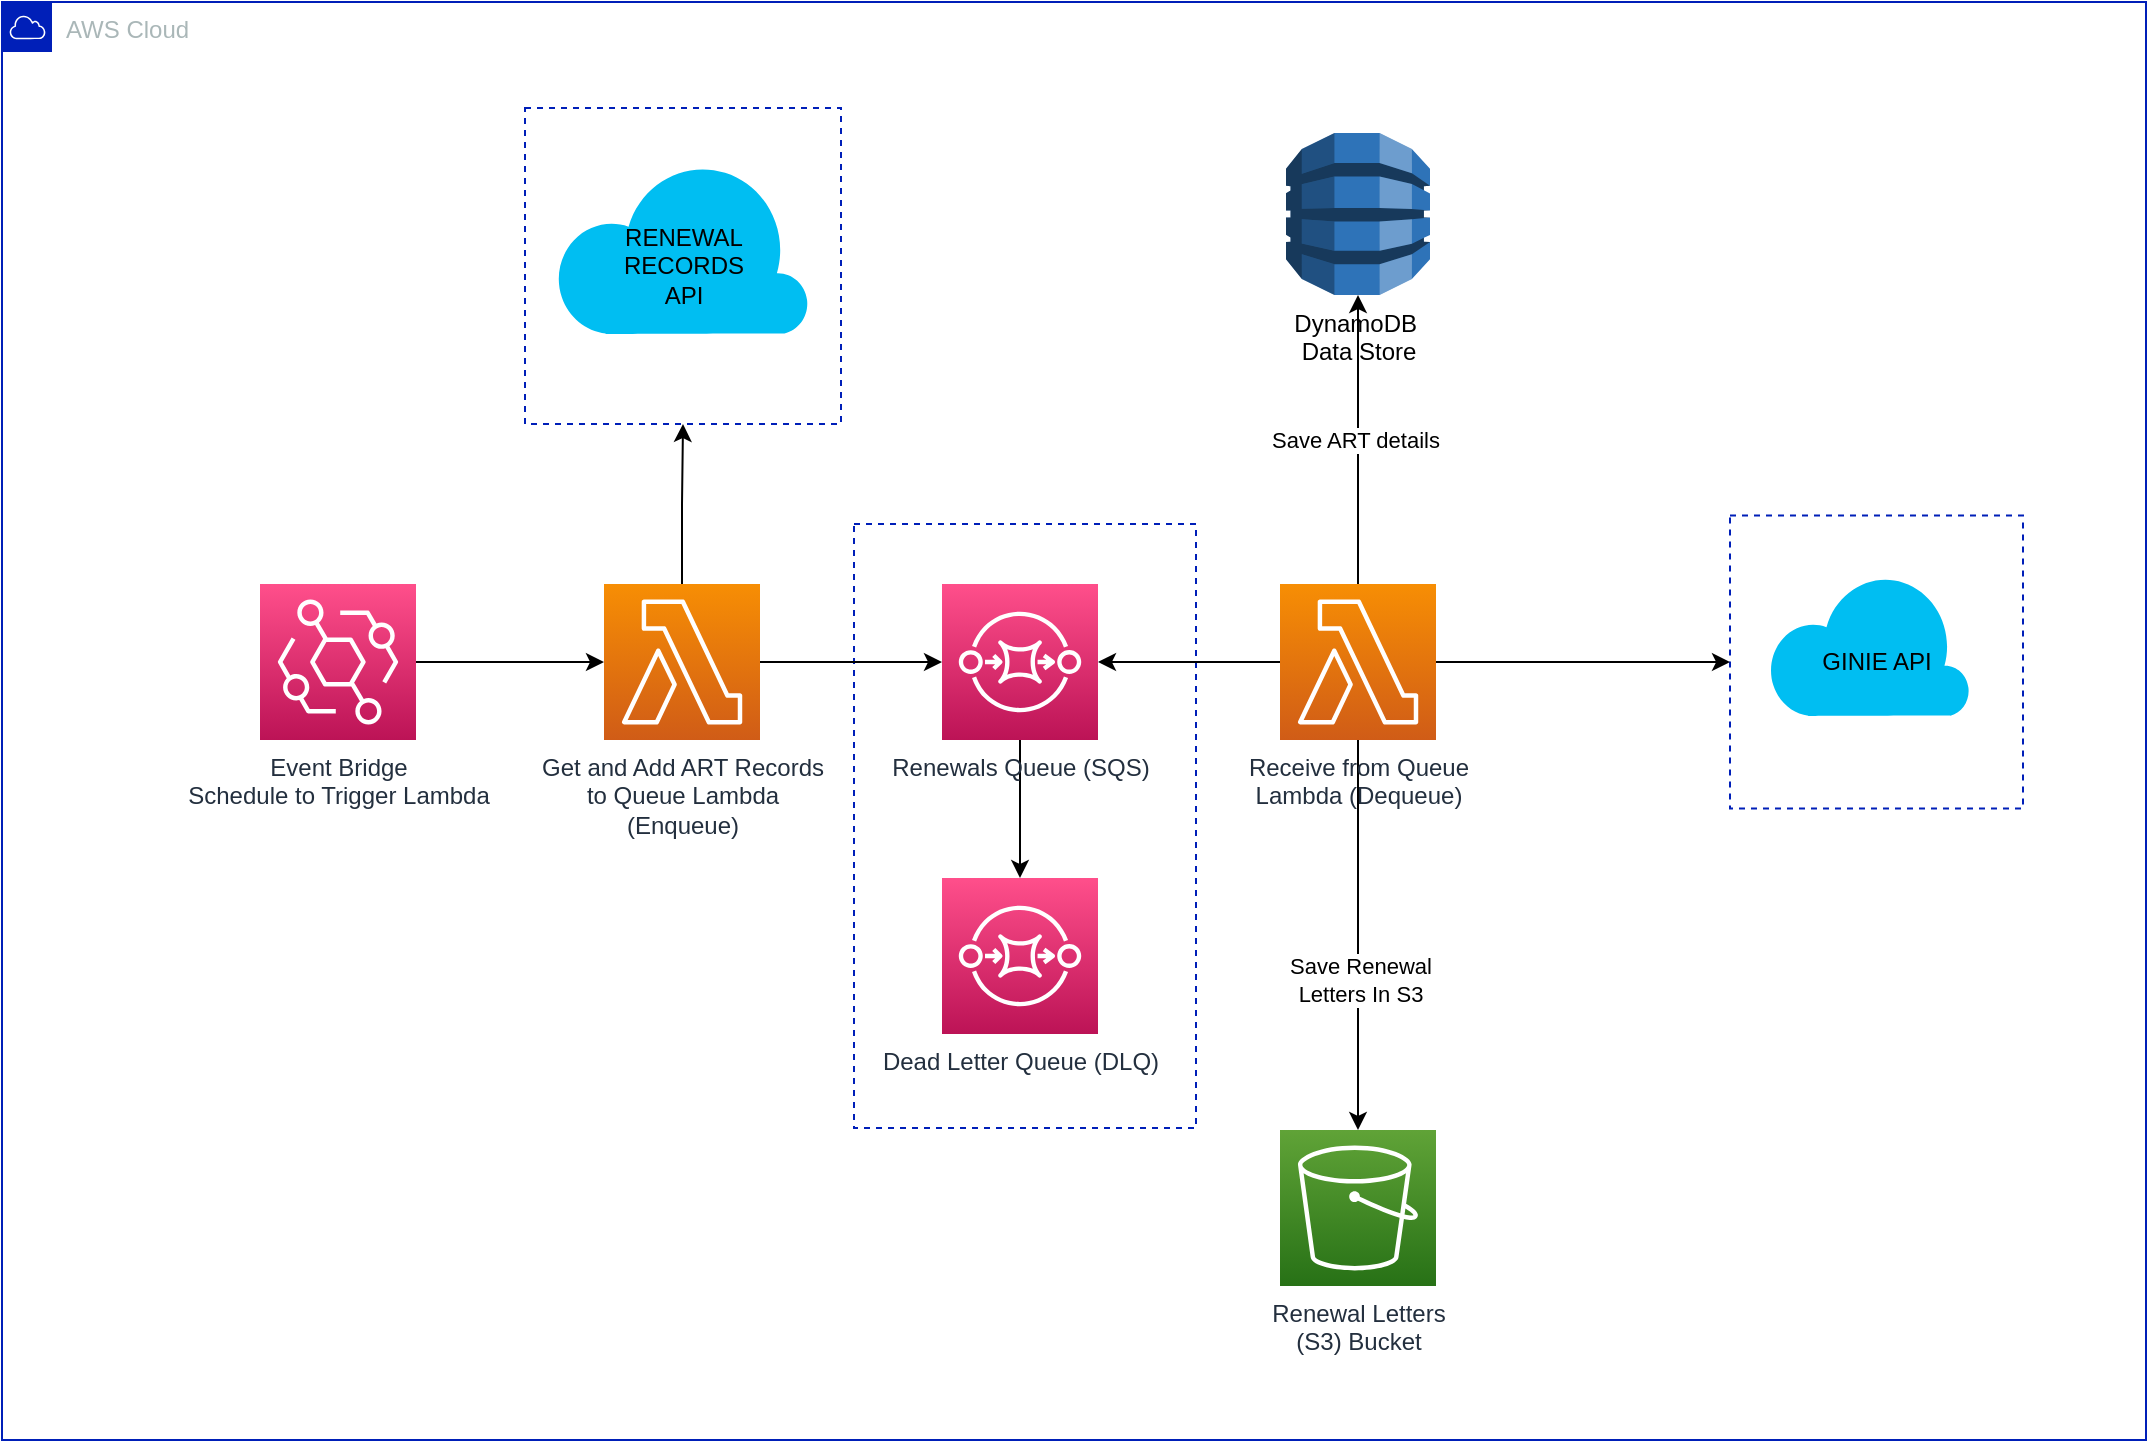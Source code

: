 <mxfile version="19.0.3" type="github">
  <diagram id="_CU-wkr0ECIHKamqSVVa" name="Page-1">
    <mxGraphModel dx="1186" dy="739" grid="0" gridSize="10" guides="1" tooltips="1" connect="1" arrows="1" fold="1" page="1" pageScale="1" pageWidth="1169" pageHeight="827" math="0" shadow="0">
      <root>
        <mxCell id="0" />
        <mxCell id="1" parent="0" />
        <mxCell id="0JvhRE2ABpZllp1g98fl-1" value="AWS Cloud" style="sketch=0;outlineConnect=0;gradientColor=none;html=1;whiteSpace=wrap;fontSize=12;fontStyle=0;shape=mxgraph.aws4.group;grIcon=mxgraph.aws4.group_aws_cloud;strokeColor=#001FB8;fillColor=none;verticalAlign=top;align=left;spacingLeft=30;fontColor=#AAB7B8;dashed=0;" parent="1" vertex="1">
          <mxGeometry x="49" y="53" width="1072" height="719" as="geometry" />
        </mxCell>
        <mxCell id="0JvhRE2ABpZllp1g98fl-21" value="" style="verticalLabelPosition=bottom;html=1;verticalAlign=top;align=center;strokeColor=none;fillColor=#00BEF2;shape=mxgraph.azure.cloud;dashed=1;" parent="1" vertex="1">
          <mxGeometry x="325.5" y="132" width="127" height="87" as="geometry" />
        </mxCell>
        <mxCell id="0JvhRE2ABpZllp1g98fl-15" value="" style="verticalLabelPosition=bottom;html=1;verticalAlign=top;align=center;strokeColor=none;fillColor=#00BEF2;shape=mxgraph.azure.cloud;dashed=1;" parent="1" vertex="1">
          <mxGeometry x="932" y="338" width="101" height="72" as="geometry" />
        </mxCell>
        <mxCell id="0JvhRE2ABpZllp1g98fl-16" value="GINIE API" style="whiteSpace=wrap;html=1;aspect=fixed;dashed=1;strokeColor=#001FB8;fillColor=none;" parent="1" vertex="1">
          <mxGeometry x="913" y="309.75" width="146.5" height="146.5" as="geometry" />
        </mxCell>
        <mxCell id="0JvhRE2ABpZllp1g98fl-13" value="" style="rounded=0;whiteSpace=wrap;html=1;strokeColor=#001FB8;fillColor=none;dashed=1;" parent="1" vertex="1">
          <mxGeometry x="475" y="314" width="171" height="302" as="geometry" />
        </mxCell>
        <mxCell id="0JvhRE2ABpZllp1g98fl-8" value="" style="edgeStyle=orthogonalEdgeStyle;rounded=0;orthogonalLoop=1;jettySize=auto;html=1;" parent="1" source="5sEL3jwcuBLUHZtX0VmY-1" target="0JvhRE2ABpZllp1g98fl-2" edge="1">
          <mxGeometry relative="1" as="geometry" />
        </mxCell>
        <mxCell id="0JvhRE2ABpZllp1g98fl-22" style="edgeStyle=orthogonalEdgeStyle;rounded=0;orthogonalLoop=1;jettySize=auto;html=1;entryX=0.5;entryY=1;entryDx=0;entryDy=0;" parent="1" source="5sEL3jwcuBLUHZtX0VmY-1" target="0JvhRE2ABpZllp1g98fl-20" edge="1">
          <mxGeometry relative="1" as="geometry" />
        </mxCell>
        <mxCell id="5sEL3jwcuBLUHZtX0VmY-1" value="Get and Add ART Records &lt;br&gt;to Queue Lambda&lt;br&gt;(Enqueue)" style="sketch=0;points=[[0,0,0],[0.25,0,0],[0.5,0,0],[0.75,0,0],[1,0,0],[0,1,0],[0.25,1,0],[0.5,1,0],[0.75,1,0],[1,1,0],[0,0.25,0],[0,0.5,0],[0,0.75,0],[1,0.25,0],[1,0.5,0],[1,0.75,0]];outlineConnect=0;fontColor=#232F3E;gradientColor=#F78E04;gradientDirection=north;fillColor=#D05C17;strokeColor=#ffffff;dashed=0;verticalLabelPosition=bottom;verticalAlign=top;align=center;html=1;fontSize=12;fontStyle=0;aspect=fixed;shape=mxgraph.aws4.resourceIcon;resIcon=mxgraph.aws4.lambda;" parent="1" vertex="1">
          <mxGeometry x="350" y="344" width="78" height="78" as="geometry" />
        </mxCell>
        <mxCell id="0JvhRE2ABpZllp1g98fl-9" value="" style="edgeStyle=orthogonalEdgeStyle;rounded=0;orthogonalLoop=1;jettySize=auto;html=1;" parent="1" source="5sEL3jwcuBLUHZtX0VmY-2" target="0JvhRE2ABpZllp1g98fl-2" edge="1">
          <mxGeometry relative="1" as="geometry" />
        </mxCell>
        <mxCell id="0JvhRE2ABpZllp1g98fl-11" value="" style="edgeStyle=orthogonalEdgeStyle;rounded=0;orthogonalLoop=1;jettySize=auto;html=1;" parent="1" source="5sEL3jwcuBLUHZtX0VmY-2" target="0JvhRE2ABpZllp1g98fl-4" edge="1">
          <mxGeometry relative="1" as="geometry" />
        </mxCell>
        <mxCell id="0JvhRE2ABpZllp1g98fl-14" value="Save Renewal&lt;br&gt;Letters In S3" style="edgeLabel;html=1;align=center;verticalAlign=middle;resizable=0;points=[];" parent="0JvhRE2ABpZllp1g98fl-11" vertex="1" connectable="0">
          <mxGeometry x="0.227" y="1" relative="1" as="geometry">
            <mxPoint as="offset" />
          </mxGeometry>
        </mxCell>
        <mxCell id="0JvhRE2ABpZllp1g98fl-12" value="Save ART details&amp;nbsp;" style="edgeStyle=orthogonalEdgeStyle;rounded=0;orthogonalLoop=1;jettySize=auto;html=1;" parent="1" source="5sEL3jwcuBLUHZtX0VmY-2" target="0JvhRE2ABpZllp1g98fl-5" edge="1">
          <mxGeometry relative="1" as="geometry" />
        </mxCell>
        <mxCell id="0JvhRE2ABpZllp1g98fl-18" style="edgeStyle=orthogonalEdgeStyle;rounded=0;orthogonalLoop=1;jettySize=auto;html=1;" parent="1" source="5sEL3jwcuBLUHZtX0VmY-2" target="0JvhRE2ABpZllp1g98fl-16" edge="1">
          <mxGeometry relative="1" as="geometry" />
        </mxCell>
        <mxCell id="5sEL3jwcuBLUHZtX0VmY-2" value="Receive from Queue&lt;br&gt;Lambda (Dequeue)" style="sketch=0;points=[[0,0,0],[0.25,0,0],[0.5,0,0],[0.75,0,0],[1,0,0],[0,1,0],[0.25,1,0],[0.5,1,0],[0.75,1,0],[1,1,0],[0,0.25,0],[0,0.5,0],[0,0.75,0],[1,0.25,0],[1,0.5,0],[1,0.75,0]];outlineConnect=0;fontColor=#232F3E;gradientColor=#F78E04;gradientDirection=north;fillColor=#D05C17;strokeColor=#ffffff;dashed=0;verticalLabelPosition=bottom;verticalAlign=top;align=center;html=1;fontSize=12;fontStyle=0;aspect=fixed;shape=mxgraph.aws4.resourceIcon;resIcon=mxgraph.aws4.lambda;" parent="1" vertex="1">
          <mxGeometry x="688" y="344" width="78" height="78" as="geometry" />
        </mxCell>
        <mxCell id="0JvhRE2ABpZllp1g98fl-10" value="" style="edgeStyle=orthogonalEdgeStyle;rounded=0;orthogonalLoop=1;jettySize=auto;html=1;" parent="1" source="0JvhRE2ABpZllp1g98fl-2" target="0JvhRE2ABpZllp1g98fl-3" edge="1">
          <mxGeometry relative="1" as="geometry" />
        </mxCell>
        <mxCell id="0JvhRE2ABpZllp1g98fl-2" value="Renewals Queue (SQS)" style="sketch=0;points=[[0,0,0],[0.25,0,0],[0.5,0,0],[0.75,0,0],[1,0,0],[0,1,0],[0.25,1,0],[0.5,1,0],[0.75,1,0],[1,1,0],[0,0.25,0],[0,0.5,0],[0,0.75,0],[1,0.25,0],[1,0.5,0],[1,0.75,0]];outlineConnect=0;fontColor=#232F3E;gradientColor=#FF4F8B;gradientDirection=north;fillColor=#BC1356;strokeColor=#ffffff;dashed=0;verticalLabelPosition=bottom;verticalAlign=top;align=center;html=1;fontSize=12;fontStyle=0;aspect=fixed;shape=mxgraph.aws4.resourceIcon;resIcon=mxgraph.aws4.sqs;" parent="1" vertex="1">
          <mxGeometry x="519" y="344" width="78" height="78" as="geometry" />
        </mxCell>
        <mxCell id="0JvhRE2ABpZllp1g98fl-3" value="Dead Letter Queue (DLQ)" style="sketch=0;points=[[0,0,0],[0.25,0,0],[0.5,0,0],[0.75,0,0],[1,0,0],[0,1,0],[0.25,1,0],[0.5,1,0],[0.75,1,0],[1,1,0],[0,0.25,0],[0,0.5,0],[0,0.75,0],[1,0.25,0],[1,0.5,0],[1,0.75,0]];outlineConnect=0;fontColor=#232F3E;gradientColor=#FF4F8B;gradientDirection=north;fillColor=#BC1356;strokeColor=#ffffff;dashed=0;verticalLabelPosition=bottom;verticalAlign=top;align=center;html=1;fontSize=12;fontStyle=0;aspect=fixed;shape=mxgraph.aws4.resourceIcon;resIcon=mxgraph.aws4.sqs;" parent="1" vertex="1">
          <mxGeometry x="519" y="491" width="78" height="78" as="geometry" />
        </mxCell>
        <mxCell id="0JvhRE2ABpZllp1g98fl-4" value="Renewal Letters &lt;br&gt;(S3) Bucket" style="sketch=0;points=[[0,0,0],[0.25,0,0],[0.5,0,0],[0.75,0,0],[1,0,0],[0,1,0],[0.25,1,0],[0.5,1,0],[0.75,1,0],[1,1,0],[0,0.25,0],[0,0.5,0],[0,0.75,0],[1,0.25,0],[1,0.5,0],[1,0.75,0]];outlineConnect=0;fontColor=#232F3E;gradientColor=#60A337;gradientDirection=north;fillColor=#277116;strokeColor=#ffffff;dashed=0;verticalLabelPosition=bottom;verticalAlign=top;align=center;html=1;fontSize=12;fontStyle=0;aspect=fixed;shape=mxgraph.aws4.resourceIcon;resIcon=mxgraph.aws4.s3;" parent="1" vertex="1">
          <mxGeometry x="688" y="617" width="78" height="78" as="geometry" />
        </mxCell>
        <mxCell id="0JvhRE2ABpZllp1g98fl-7" value="" style="edgeStyle=orthogonalEdgeStyle;rounded=0;orthogonalLoop=1;jettySize=auto;html=1;" parent="1" source="0JvhRE2ABpZllp1g98fl-6" target="5sEL3jwcuBLUHZtX0VmY-1" edge="1">
          <mxGeometry relative="1" as="geometry" />
        </mxCell>
        <mxCell id="0JvhRE2ABpZllp1g98fl-6" value="Event Bridge &lt;br&gt;Schedule to Trigger Lambda" style="sketch=0;points=[[0,0,0],[0.25,0,0],[0.5,0,0],[0.75,0,0],[1,0,0],[0,1,0],[0.25,1,0],[0.5,1,0],[0.75,1,0],[1,1,0],[0,0.25,0],[0,0.5,0],[0,0.75,0],[1,0.25,0],[1,0.5,0],[1,0.75,0]];outlineConnect=0;fontColor=#232F3E;gradientColor=#FF4F8B;gradientDirection=north;fillColor=#BC1356;strokeColor=#ffffff;dashed=0;verticalLabelPosition=bottom;verticalAlign=top;align=center;html=1;fontSize=12;fontStyle=0;aspect=fixed;shape=mxgraph.aws4.resourceIcon;resIcon=mxgraph.aws4.eventbridge;" parent="1" vertex="1">
          <mxGeometry x="178" y="344" width="78" height="78" as="geometry" />
        </mxCell>
        <mxCell id="0JvhRE2ABpZllp1g98fl-20" value="RENEWAL&lt;br&gt;RECORDS&lt;br&gt;API" style="whiteSpace=wrap;html=1;aspect=fixed;dashed=1;strokeColor=#001FB8;fillColor=none;" parent="1" vertex="1">
          <mxGeometry x="310.5" y="106" width="158" height="158" as="geometry" />
        </mxCell>
        <mxCell id="0JvhRE2ABpZllp1g98fl-5" value="DynamoDB&amp;nbsp;&lt;br&gt;Data Store" style="outlineConnect=0;dashed=0;verticalLabelPosition=bottom;verticalAlign=top;align=center;html=1;shape=mxgraph.aws3.dynamo_db;fillColor=#2E73B8;gradientColor=none;strokeColor=#001FB8;" parent="1" vertex="1">
          <mxGeometry x="691" y="118.5" width="72" height="81" as="geometry" />
        </mxCell>
      </root>
    </mxGraphModel>
  </diagram>
</mxfile>
